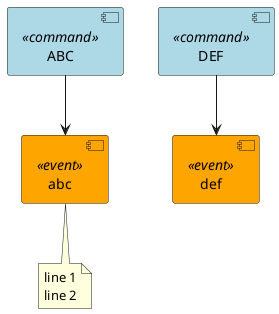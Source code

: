 @startuml
skinparam component {
	backgroundColor<<event>> Orange
	backgroundColor<<command>> LightBlue
	backgroundColor<<external>> Pink
	backgroundColor<<document>> Green
}
component C0 <<command>> [
ABC
]
component C1 <<event>> [
abc
]
C0 --> C1
note bottom of C1
line 1
line 2
end note
component C4 <<command>> [
DEF
]
C0 -[hidden]right-> C4
component C5 <<event>> [
def
]
C4 --> C5
@enduml
